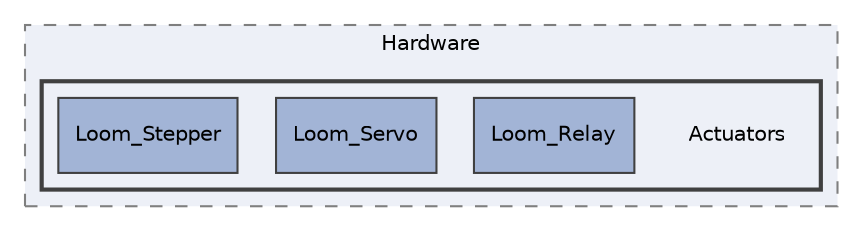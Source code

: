 digraph "src/Hardware/Actuators"
{
 // LATEX_PDF_SIZE
  edge [fontname="Helvetica",fontsize="10",labelfontname="Helvetica",labelfontsize="10"];
  node [fontname="Helvetica",fontsize="10",shape=record];
  compound=true
  subgraph clusterdir_392e5fed41b2de721750e308647dcb9c {
    graph [ bgcolor="#edf0f7", pencolor="grey50", style="filled,dashed,", label="Hardware", fontname="Helvetica", fontsize="10", URL="dir_392e5fed41b2de721750e308647dcb9c.html"]
  subgraph clusterdir_7bb0596ba49a786aca769c5aca051782 {
    graph [ bgcolor="#edf0f7", pencolor="grey25", style="filled,bold,", label="", fontname="Helvetica", fontsize="10", URL="dir_7bb0596ba49a786aca769c5aca051782.html"]
    dir_7bb0596ba49a786aca769c5aca051782 [shape=plaintext, label="Actuators"];
  dir_0b7e566c2d3dbcba9d3707cee202e5a0 [shape=box, label="Loom_Relay", style="filled,", fillcolor="#a2b4d6", color="grey25", URL="dir_0b7e566c2d3dbcba9d3707cee202e5a0.html"];
  dir_6ff3638b1f52db2c790b71e615884909 [shape=box, label="Loom_Servo", style="filled,", fillcolor="#a2b4d6", color="grey25", URL="dir_6ff3638b1f52db2c790b71e615884909.html"];
  dir_abfa649b071710b47dd838d8942a7ebc [shape=box, label="Loom_Stepper", style="filled,", fillcolor="#a2b4d6", color="grey25", URL="dir_abfa649b071710b47dd838d8942a7ebc.html"];
  }
  }
}
